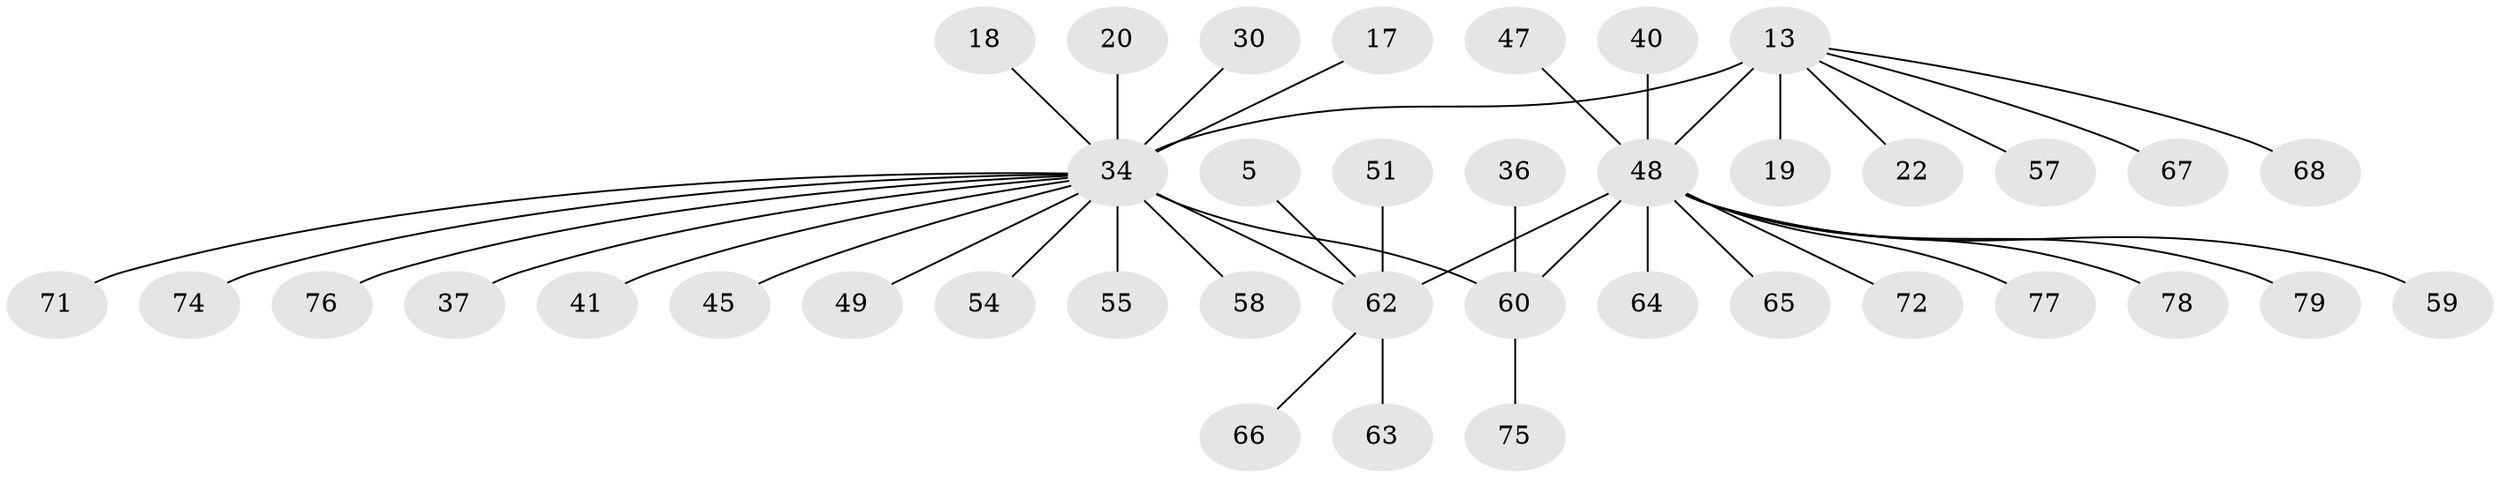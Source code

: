 // original degree distribution, {4: 0.05063291139240506, 6: 0.012658227848101266, 13: 0.02531645569620253, 1: 0.5949367088607594, 2: 0.1518987341772152, 5: 0.0379746835443038, 8: 0.02531645569620253, 3: 0.10126582278481013}
// Generated by graph-tools (version 1.1) at 2025/47/03/09/25 04:47:32]
// undirected, 39 vertices, 40 edges
graph export_dot {
graph [start="1"]
  node [color=gray90,style=filled];
  5;
  13 [super="+11"];
  17;
  18;
  19;
  20;
  22;
  30;
  34 [super="+29+6+14+23+10"];
  36;
  37;
  40;
  41;
  45;
  47;
  48 [super="+7+33+35+8+25+28+31+39"];
  49;
  51;
  54;
  55;
  57;
  58;
  59;
  60 [super="+21"];
  62 [super="+43+61"];
  63;
  64 [super="+50+52+56"];
  65 [super="+15"];
  66;
  67;
  68 [super="+32"];
  71 [super="+46"];
  72;
  74;
  75 [super="+69"];
  76;
  77;
  78 [super="+73"];
  79;
  5 -- 62;
  13 -- 67;
  13 -- 19;
  13 -- 22;
  13 -- 57;
  13 -- 34 [weight=2];
  13 -- 48 [weight=2];
  13 -- 68;
  17 -- 34;
  18 -- 34;
  20 -- 34;
  30 -- 34;
  34 -- 58;
  34 -- 74;
  34 -- 62 [weight=3];
  34 -- 76;
  34 -- 49;
  34 -- 55;
  34 -- 54;
  34 -- 60 [weight=2];
  34 -- 37;
  34 -- 41;
  34 -- 45;
  34 -- 71;
  36 -- 60;
  40 -- 48;
  47 -- 48;
  48 -- 59;
  48 -- 62 [weight=3];
  48 -- 72;
  48 -- 77;
  48 -- 79;
  48 -- 60;
  48 -- 65;
  48 -- 64;
  48 -- 78;
  51 -- 62;
  60 -- 75;
  62 -- 66;
  62 -- 63;
}
